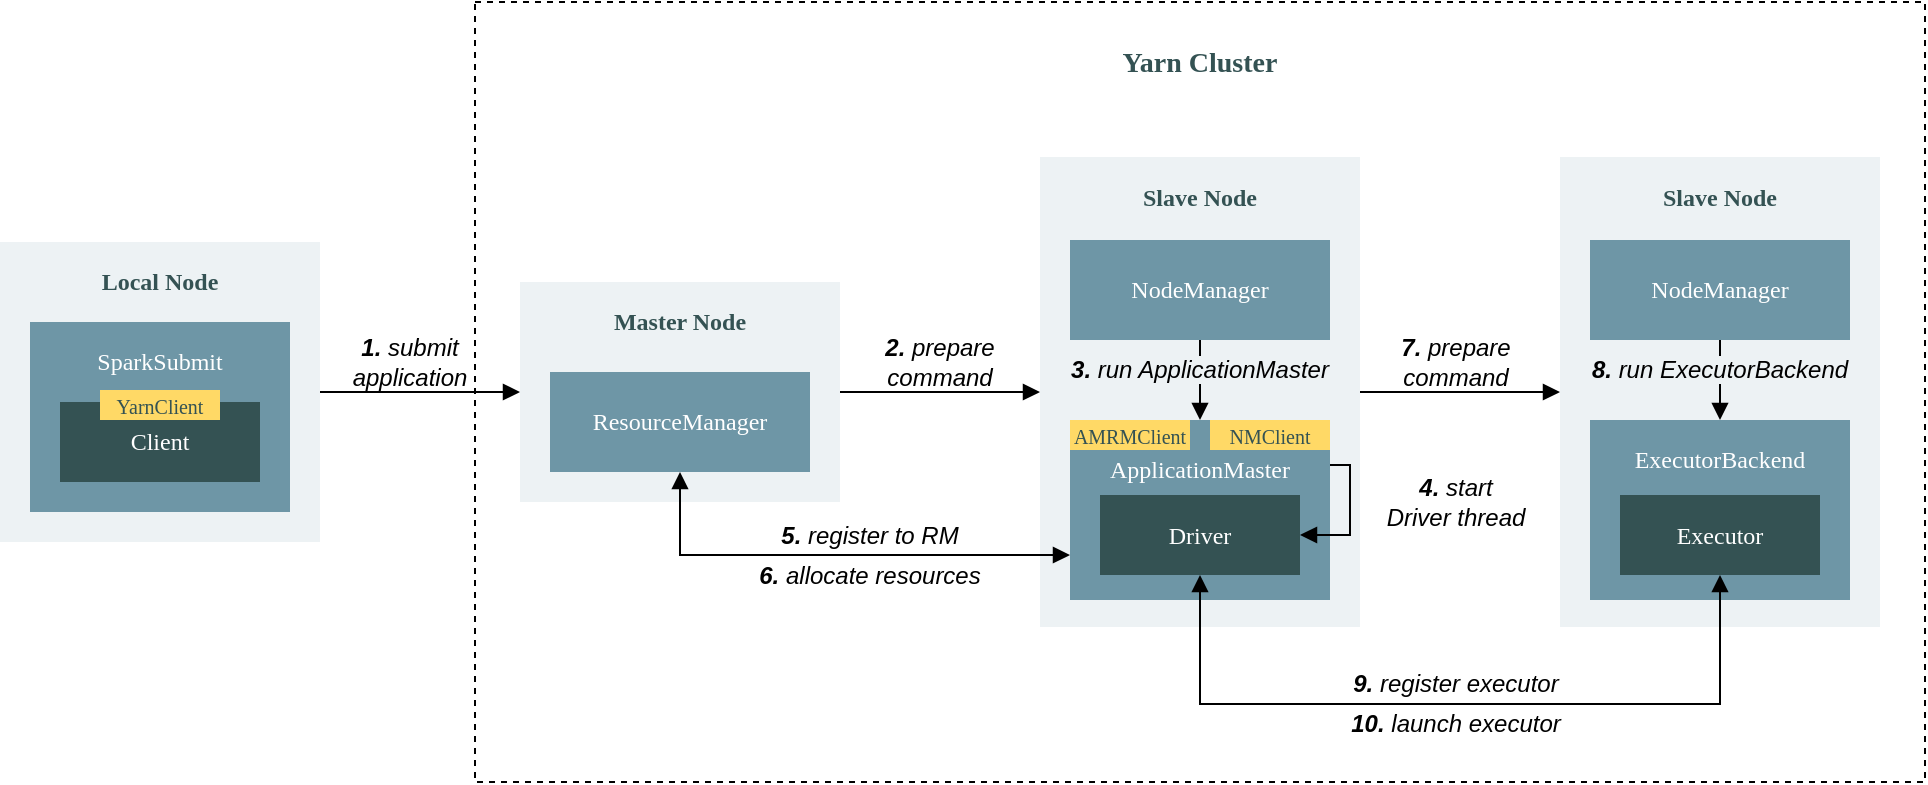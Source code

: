 <mxfile scale="2" border="30">
    <diagram id="lD9RN59uFm-hQWqidAp6" name="第 1 页">
        <mxGraphModel dx="1374" dy="790" grid="1" gridSize="10" guides="1" tooltips="1" connect="1" arrows="1" fold="1" page="1" pageScale="1" pageWidth="1654" pageHeight="2336" background="#FFFFFF" math="0" shadow="0">
            <root>
                <mxCell id="0"/>
                <mxCell id="1" parent="0"/>
                <mxCell id="322" value="" style="rounded=1;whiteSpace=wrap;html=1;fontColor=#345253;fillColor=none;arcSize=0;dashed=1;" parent="1" vertex="1">
                    <mxGeometry x="367.5" y="219" width="725" height="390" as="geometry"/>
                </mxCell>
                <mxCell id="309" style="edgeStyle=none;html=1;exitX=1;exitY=0.5;exitDx=0;exitDy=0;entryX=0;entryY=0.5;entryDx=0;entryDy=0;fontColor=#345253;endArrow=block;endFill=1;" parent="1" source="219" target="237" edge="1">
                    <mxGeometry relative="1" as="geometry"/>
                </mxCell>
                <mxCell id="219" value="" style="rounded=0;whiteSpace=wrap;html=1;fillColor=#EDF2F4;strokeColor=none;" parent="1" vertex="1">
                    <mxGeometry x="130" y="339" width="160" height="150" as="geometry"/>
                </mxCell>
                <mxCell id="223" value="" style="rounded=0;whiteSpace=wrap;html=1;strokeColor=none;fillColor=#6E96A6;fontStyle=0" parent="1" vertex="1">
                    <mxGeometry x="145" y="379" width="130" height="95" as="geometry"/>
                </mxCell>
                <mxCell id="224" value="&lt;font color=&quot;#ffffff&quot;&gt;Client&lt;/font&gt;" style="rounded=0;whiteSpace=wrap;html=1;strokeColor=none;fillColor=#345253;fontStyle=0;fontFamily=Tahoma;" parent="1" vertex="1">
                    <mxGeometry x="160" y="419" width="100" height="40" as="geometry"/>
                </mxCell>
                <mxCell id="225" value="&lt;font color=&quot;#ffffff&quot;&gt;SparkSubmit&lt;/font&gt;" style="text;html=1;strokeColor=none;fillColor=none;align=center;verticalAlign=middle;whiteSpace=wrap;rounded=0;fontFamily=Tahoma;fontStyle=0" parent="1" vertex="1">
                    <mxGeometry x="155" y="389" width="110" height="20" as="geometry"/>
                </mxCell>
                <mxCell id="226" value="&lt;b&gt;&lt;font color=&quot;#345253&quot;&gt;Local Node&lt;/font&gt;&lt;/b&gt;" style="text;html=1;strokeColor=none;fillColor=none;align=center;verticalAlign=middle;whiteSpace=wrap;rounded=0;fontFamily=Tahoma;" parent="1" vertex="1">
                    <mxGeometry x="175" y="349" width="70" height="20" as="geometry"/>
                </mxCell>
                <mxCell id="227" value="" style="rounded=0;whiteSpace=wrap;html=1;fillColor=#EDF2F4;strokeColor=none;" parent="1" vertex="1">
                    <mxGeometry x="910" y="296.5" width="160" height="235" as="geometry"/>
                </mxCell>
                <mxCell id="244" style="edgeStyle=none;html=1;entryX=0.5;entryY=0;entryDx=0;entryDy=0;fontStyle=0;endArrow=block;endFill=1;" parent="1" source="228" target="234" edge="1">
                    <mxGeometry relative="1" as="geometry"/>
                </mxCell>
                <mxCell id="228" value="&lt;span style=&quot;color: rgb(255 , 255 , 255)&quot;&gt;NodeManager&lt;/span&gt;" style="rounded=0;whiteSpace=wrap;html=1;strokeColor=none;fillColor=#6E96A6;fontFamily=Tahoma;fontStyle=0" parent="1" vertex="1">
                    <mxGeometry x="925" y="338" width="130" height="50" as="geometry"/>
                </mxCell>
                <mxCell id="231" value="&lt;b&gt;&lt;font color=&quot;#345253&quot;&gt;Slave&amp;nbsp;&lt;/font&gt;&lt;/b&gt;&lt;b&gt;&lt;font color=&quot;#345253&quot;&gt;Node&lt;/font&gt;&lt;/b&gt;" style="text;html=1;strokeColor=none;fillColor=none;align=center;verticalAlign=middle;whiteSpace=wrap;rounded=0;fontFamily=Tahoma;" parent="1" vertex="1">
                    <mxGeometry x="945" y="306.5" width="90" height="20" as="geometry"/>
                </mxCell>
                <mxCell id="234" value="" style="rounded=0;whiteSpace=wrap;html=1;strokeColor=none;fillColor=#6E96A6;fontStyle=0" parent="1" vertex="1">
                    <mxGeometry x="925" y="428" width="130" height="90" as="geometry"/>
                </mxCell>
                <mxCell id="235" value="&lt;font color=&quot;#ffffff&quot;&gt;Executor&lt;/font&gt;" style="rounded=0;whiteSpace=wrap;html=1;strokeColor=none;fillColor=#345253;fontStyle=0;fontFamily=Tahoma;" parent="1" vertex="1">
                    <mxGeometry x="940" y="465.5" width="100" height="40" as="geometry"/>
                </mxCell>
                <mxCell id="236" value="&lt;font color=&quot;#ffffff&quot;&gt;ExecutorBackend&lt;/font&gt;" style="text;html=1;strokeColor=none;fillColor=none;align=center;verticalAlign=middle;whiteSpace=wrap;rounded=0;fontFamily=Tahoma;fontStyle=0" parent="1" vertex="1">
                    <mxGeometry x="935" y="438" width="110" height="20" as="geometry"/>
                </mxCell>
                <mxCell id="326" style="edgeStyle=none;html=1;exitX=1;exitY=0.5;exitDx=0;exitDy=0;entryX=0;entryY=0.5;entryDx=0;entryDy=0;fontColor=#345253;startArrow=none;startFill=0;endArrow=block;endFill=1;" parent="1" source="237" target="297" edge="1">
                    <mxGeometry relative="1" as="geometry"/>
                </mxCell>
                <mxCell id="237" value="" style="rounded=0;whiteSpace=wrap;html=1;fillColor=#EDF2F4;strokeColor=none;" parent="1" vertex="1">
                    <mxGeometry x="390" y="359" width="160" height="110" as="geometry"/>
                </mxCell>
                <mxCell id="238" value="&lt;b&gt;&lt;font color=&quot;#345253&quot;&gt;Master Node&lt;/font&gt;&lt;/b&gt;" style="text;html=1;strokeColor=none;fillColor=none;align=center;verticalAlign=middle;whiteSpace=wrap;rounded=0;fontFamily=Tahoma;" parent="1" vertex="1">
                    <mxGeometry x="430" y="369" width="80" height="20" as="geometry"/>
                </mxCell>
                <mxCell id="239" value="&lt;font color=&quot;#ffffff&quot;&gt;ResourceManager&lt;/font&gt;" style="rounded=0;whiteSpace=wrap;html=1;strokeColor=none;fillColor=#6E96A6;fontFamily=Tahoma;fontStyle=0" parent="1" vertex="1">
                    <mxGeometry x="405" y="404" width="130" height="50" as="geometry"/>
                </mxCell>
                <mxCell id="250" value="&lt;b&gt;8.&lt;/b&gt;&amp;nbsp;&lt;span style=&quot;background-color: rgb(237 , 242 , 244)&quot;&gt;run ExecutorBackend&lt;/span&gt;" style="text;html=1;strokeColor=none;fillColor=none;align=center;verticalAlign=middle;whiteSpace=wrap;rounded=0;rotation=0;fontStyle=2" parent="1" vertex="1">
                    <mxGeometry x="920" y="393" width="140" height="20" as="geometry"/>
                </mxCell>
                <mxCell id="287" value="1.&lt;span style=&quot;font-weight: normal&quot;&gt; submit&lt;br&gt;application&lt;/span&gt;" style="text;html=1;strokeColor=none;align=center;verticalAlign=middle;whiteSpace=wrap;rounded=0;rotation=0;fontStyle=3;" parent="1" vertex="1">
                    <mxGeometry x="280" y="382" width="110" height="34" as="geometry"/>
                </mxCell>
                <mxCell id="325" style="edgeStyle=none;html=1;entryX=0;entryY=0.5;entryDx=0;entryDy=0;fontColor=#345253;startArrow=none;startFill=0;endArrow=block;endFill=1;" parent="1" source="297" target="227" edge="1">
                    <mxGeometry relative="1" as="geometry"/>
                </mxCell>
                <mxCell id="297" value="" style="rounded=0;whiteSpace=wrap;html=1;fillColor=#EDF2F4;strokeColor=none;" parent="1" vertex="1">
                    <mxGeometry x="650" y="296.5" width="160" height="235" as="geometry"/>
                </mxCell>
                <mxCell id="298" value="&lt;b&gt;&lt;font color=&quot;#345253&quot;&gt;Slave Node&lt;/font&gt;&lt;/b&gt;" style="text;html=1;strokeColor=none;fillColor=none;align=center;verticalAlign=middle;whiteSpace=wrap;rounded=0;fontFamily=Tahoma;" parent="1" vertex="1">
                    <mxGeometry x="685" y="306.5" width="90" height="20" as="geometry"/>
                </mxCell>
                <mxCell id="299" style="edgeStyle=none;html=1;exitX=0.5;exitY=1;exitDx=0;exitDy=0;entryX=0.5;entryY=0;entryDx=0;entryDy=0;startArrow=none;startFill=0;endArrow=block;endFill=1;" parent="1" source="300" target="301" edge="1">
                    <mxGeometry relative="1" as="geometry"/>
                </mxCell>
                <mxCell id="300" value="&lt;font color=&quot;#ffffff&quot;&gt;NodeManager&lt;/font&gt;" style="rounded=0;whiteSpace=wrap;html=1;strokeColor=none;fillColor=#6E96A6;fontFamily=Tahoma;fontStyle=0" parent="1" vertex="1">
                    <mxGeometry x="665" y="338" width="130" height="50" as="geometry"/>
                </mxCell>
                <mxCell id="301" value="" style="rounded=0;whiteSpace=wrap;html=1;strokeColor=none;fillColor=#6E96A6;fontStyle=0" parent="1" vertex="1">
                    <mxGeometry x="665" y="428" width="130" height="90" as="geometry"/>
                </mxCell>
                <mxCell id="303" value="&lt;span style=&quot;color: rgb(255 , 255 , 255)&quot;&gt;ApplicationMaster&lt;/span&gt;" style="text;html=1;strokeColor=none;fillColor=none;align=center;verticalAlign=middle;whiteSpace=wrap;rounded=0;fontFamily=Tahoma;fontStyle=0" parent="1" vertex="1">
                    <mxGeometry x="675" y="443" width="110" height="20" as="geometry"/>
                </mxCell>
                <mxCell id="304" value="&lt;span style=&quot;background-color: rgb(237 , 242 , 244)&quot;&gt;&lt;b&gt;3.&lt;/b&gt; run ApplicationMaster&lt;/span&gt;" style="text;html=1;strokeColor=none;fillColor=none;align=center;verticalAlign=middle;whiteSpace=wrap;rounded=0;rotation=0;fontStyle=2" parent="1" vertex="1">
                    <mxGeometry x="660" y="393" width="140" height="20" as="geometry"/>
                </mxCell>
                <mxCell id="320" style="edgeStyle=orthogonalEdgeStyle;html=1;exitX=0;exitY=0.75;exitDx=0;exitDy=0;entryX=0.5;entryY=1;entryDx=0;entryDy=0;fontColor=#345253;startArrow=block;startFill=1;endArrow=block;endFill=1;rounded=0;" parent="1" source="301" target="239" edge="1">
                    <mxGeometry relative="1" as="geometry"/>
                </mxCell>
                <mxCell id="315" value="&lt;font color=&quot;#ffffff&quot;&gt;Driver&lt;/font&gt;" style="rounded=0;whiteSpace=wrap;html=1;strokeColor=none;fillColor=#345253;fontStyle=0;fontFamily=Tahoma;" parent="1" vertex="1">
                    <mxGeometry x="680" y="465.5" width="100" height="40" as="geometry"/>
                </mxCell>
                <mxCell id="323" value="&lt;font face=&quot;Tahoma&quot; style=&quot;font-size: 14px&quot;&gt;Yarn Cluster&lt;/font&gt;" style="text;html=1;strokeColor=none;fillColor=none;align=center;verticalAlign=middle;whiteSpace=wrap;rounded=0;dashed=1;fontColor=#345253;fontStyle=1" parent="1" vertex="1">
                    <mxGeometry x="670" y="240" width="120" height="20" as="geometry"/>
                </mxCell>
                <mxCell id="327" value="2.&lt;span style=&quot;font-weight: normal&quot;&gt; prepare&lt;br&gt;command&lt;/span&gt;" style="text;html=1;strokeColor=none;align=center;verticalAlign=middle;whiteSpace=wrap;rounded=0;rotation=0;fontStyle=3;" parent="1" vertex="1">
                    <mxGeometry x="545" y="382" width="110" height="34" as="geometry"/>
                </mxCell>
                <mxCell id="328" value="&lt;b&gt;5.&lt;/b&gt;&amp;nbsp;register to RM" style="text;html=1;strokeColor=none;fillColor=none;align=center;verticalAlign=middle;whiteSpace=wrap;rounded=0;rotation=0;fontStyle=2" parent="1" vertex="1">
                    <mxGeometry x="510" y="475.5" width="110" height="20" as="geometry"/>
                </mxCell>
                <mxCell id="329" value="&lt;b&gt;6.&lt;/b&gt;&amp;nbsp;allocate resources" style="text;html=1;strokeColor=none;fillColor=none;align=center;verticalAlign=middle;whiteSpace=wrap;rounded=0;rotation=0;fontStyle=2" parent="1" vertex="1">
                    <mxGeometry x="505" y="495.5" width="120" height="20" as="geometry"/>
                </mxCell>
                <mxCell id="332" value="7.&lt;span style=&quot;font-weight: normal&quot;&gt; prepare&lt;br&gt;command&lt;/span&gt;" style="text;html=1;strokeColor=none;align=center;verticalAlign=middle;whiteSpace=wrap;rounded=0;rotation=0;fontStyle=3;" parent="1" vertex="1">
                    <mxGeometry x="803" y="382" width="110" height="34" as="geometry"/>
                </mxCell>
                <mxCell id="333" value="&lt;b&gt;9.&lt;/b&gt;&amp;nbsp;register executor" style="text;html=1;strokeColor=none;fillColor=none;align=center;verticalAlign=middle;whiteSpace=wrap;rounded=0;rotation=0;fontStyle=2" parent="1" vertex="1">
                    <mxGeometry x="798" y="550" width="120" height="20" as="geometry"/>
                </mxCell>
                <mxCell id="334" value="&lt;b&gt;10.&lt;/b&gt;&amp;nbsp;launch executor" style="text;html=1;strokeColor=none;fillColor=none;align=center;verticalAlign=middle;whiteSpace=wrap;rounded=0;rotation=0;fontStyle=2" parent="1" vertex="1">
                    <mxGeometry x="798" y="570" width="120" height="20" as="geometry"/>
                </mxCell>
                <mxCell id="306" value="&lt;font style=&quot;font-size: 10px;&quot;&gt;YarnClient&lt;/font&gt;" style="rounded=0;whiteSpace=wrap;html=1;strokeColor=none;fontStyle=0;fontFamily=Tahoma;fillColor=#FFD966;fontColor=#345253;fontSize=10;" parent="1" vertex="1">
                    <mxGeometry x="180" y="413" width="60" height="15" as="geometry"/>
                </mxCell>
                <mxCell id="302" value="&lt;font style=&quot;font-size: 10px ; line-height: 100%&quot;&gt;AMRMClient&lt;/font&gt;" style="rounded=0;whiteSpace=wrap;html=1;strokeColor=none;fontStyle=0;fontFamily=Tahoma;fillColor=#FFD966;fontColor=#345253;fontSize=10;spacing=0;" parent="1" vertex="1">
                    <mxGeometry x="665" y="428" width="60" height="15" as="geometry"/>
                </mxCell>
                <mxCell id="305" value="&lt;font style=&quot;font-size: 10px; line-height: 100%;&quot;&gt;NMClient&lt;/font&gt;" style="rounded=0;whiteSpace=wrap;html=1;strokeColor=none;fontStyle=0;fontFamily=Tahoma;fillColor=#FFD966;fontColor=#345253;spacing=0;fontSize=10;" parent="1" vertex="1">
                    <mxGeometry x="735" y="428" width="60" height="15" as="geometry"/>
                </mxCell>
                <mxCell id="335" style="edgeStyle=orthogonalEdgeStyle;html=1;exitX=1;exitY=0.25;exitDx=0;exitDy=0;entryX=1;entryY=0.5;entryDx=0;entryDy=0;rounded=0;endArrow=block;endFill=1;" edge="1" parent="1" source="301" target="315">
                    <mxGeometry relative="1" as="geometry"/>
                </mxCell>
                <mxCell id="336" value="&lt;b&gt;4.&lt;/b&gt;&amp;nbsp;start &lt;br&gt;Driver thread" style="text;html=1;strokeColor=none;fillColor=none;align=center;verticalAlign=middle;whiteSpace=wrap;rounded=0;rotation=0;fontStyle=2" vertex="1" parent="1">
                    <mxGeometry x="803" y="459" width="110" height="20" as="geometry"/>
                </mxCell>
                <mxCell id="337" style="edgeStyle=orthogonalEdgeStyle;rounded=0;html=1;exitX=0.5;exitY=1;exitDx=0;exitDy=0;entryX=0.5;entryY=1;entryDx=0;entryDy=0;endArrow=block;endFill=1;startArrow=block;startFill=1;" edge="1" parent="1" source="235" target="315">
                    <mxGeometry relative="1" as="geometry">
                        <Array as="points">
                            <mxPoint x="990" y="570"/>
                            <mxPoint x="730" y="570"/>
                        </Array>
                    </mxGeometry>
                </mxCell>
            </root>
        </mxGraphModel>
    </diagram>
</mxfile>